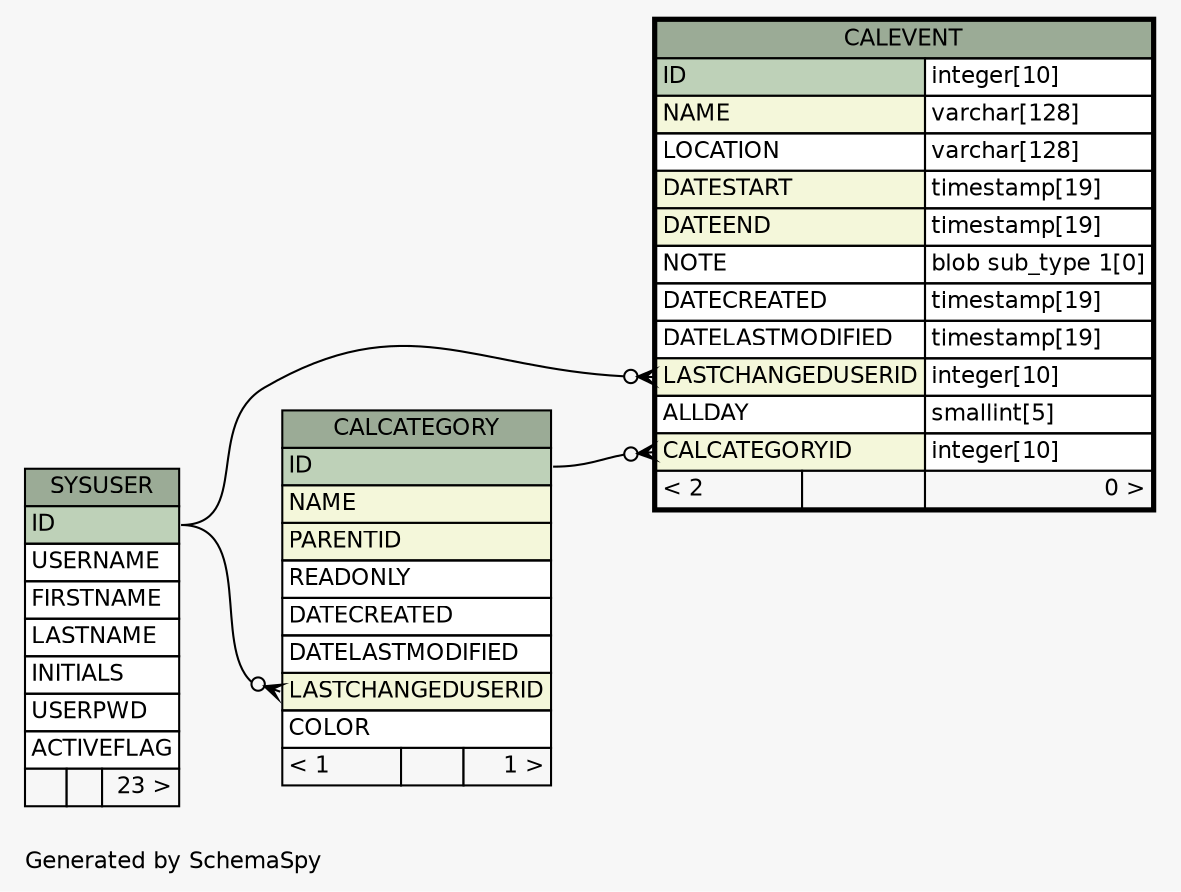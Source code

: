 // dot 2.26.3 on Linux 3.5.0-34-generic
// SchemaSpy rev 590
digraph "oneDegreeRelationshipsDiagram" {
  graph [
    rankdir="RL"
    bgcolor="#f7f7f7"
    label="\nGenerated by SchemaSpy"
    labeljust="l"
    nodesep="0.18"
    ranksep="0.46"
    fontname="Helvetica"
    fontsize="11"
  ];
  node [
    fontname="Helvetica"
    fontsize="11"
    shape="plaintext"
  ];
  edge [
    arrowsize="0.8"
  ];
  "CALCATEGORY":"LASTCHANGEDUSERID":w -> "SYSUSER":"ID":e [arrowhead=none dir=back arrowtail=crowodot];
  "CALEVENT":"CALCATEGORYID":w -> "CALCATEGORY":"ID":e [arrowhead=none dir=back arrowtail=crowodot];
  "CALEVENT":"LASTCHANGEDUSERID":w -> "SYSUSER":"ID":e [arrowhead=none dir=back arrowtail=crowodot];
  "CALCATEGORY" [
    label=<
    <TABLE BORDER="0" CELLBORDER="1" CELLSPACING="0" BGCOLOR="#ffffff">
      <TR><TD COLSPAN="3" BGCOLOR="#9bab96" ALIGN="CENTER">CALCATEGORY</TD></TR>
      <TR><TD PORT="ID" COLSPAN="3" BGCOLOR="#bed1b8" ALIGN="LEFT">ID</TD></TR>
      <TR><TD PORT="NAME" COLSPAN="3" BGCOLOR="#f4f7da" ALIGN="LEFT">NAME</TD></TR>
      <TR><TD PORT="PARENTID" COLSPAN="3" BGCOLOR="#f4f7da" ALIGN="LEFT">PARENTID</TD></TR>
      <TR><TD PORT="READONLY" COLSPAN="3" ALIGN="LEFT">READONLY</TD></TR>
      <TR><TD PORT="DATECREATED" COLSPAN="3" ALIGN="LEFT">DATECREATED</TD></TR>
      <TR><TD PORT="DATELASTMODIFIED" COLSPAN="3" ALIGN="LEFT">DATELASTMODIFIED</TD></TR>
      <TR><TD PORT="LASTCHANGEDUSERID" COLSPAN="3" BGCOLOR="#f4f7da" ALIGN="LEFT">LASTCHANGEDUSERID</TD></TR>
      <TR><TD PORT="COLOR" COLSPAN="3" ALIGN="LEFT">COLOR</TD></TR>
      <TR><TD ALIGN="LEFT" BGCOLOR="#f7f7f7">&lt; 1</TD><TD ALIGN="RIGHT" BGCOLOR="#f7f7f7">  </TD><TD ALIGN="RIGHT" BGCOLOR="#f7f7f7">1 &gt;</TD></TR>
    </TABLE>>
    URL="CALCATEGORY.html"
    tooltip="CALCATEGORY"
  ];
  "CALEVENT" [
    label=<
    <TABLE BORDER="2" CELLBORDER="1" CELLSPACING="0" BGCOLOR="#ffffff">
      <TR><TD COLSPAN="3" BGCOLOR="#9bab96" ALIGN="CENTER">CALEVENT</TD></TR>
      <TR><TD PORT="ID" COLSPAN="2" BGCOLOR="#bed1b8" ALIGN="LEFT">ID</TD><TD PORT="ID.type" ALIGN="LEFT">integer[10]</TD></TR>
      <TR><TD PORT="NAME" COLSPAN="2" BGCOLOR="#f4f7da" ALIGN="LEFT">NAME</TD><TD PORT="NAME.type" ALIGN="LEFT">varchar[128]</TD></TR>
      <TR><TD PORT="LOCATION" COLSPAN="2" ALIGN="LEFT">LOCATION</TD><TD PORT="LOCATION.type" ALIGN="LEFT">varchar[128]</TD></TR>
      <TR><TD PORT="DATESTART" COLSPAN="2" BGCOLOR="#f4f7da" ALIGN="LEFT">DATESTART</TD><TD PORT="DATESTART.type" ALIGN="LEFT">timestamp[19]</TD></TR>
      <TR><TD PORT="DATEEND" COLSPAN="2" BGCOLOR="#f4f7da" ALIGN="LEFT">DATEEND</TD><TD PORT="DATEEND.type" ALIGN="LEFT">timestamp[19]</TD></TR>
      <TR><TD PORT="NOTE" COLSPAN="2" ALIGN="LEFT">NOTE</TD><TD PORT="NOTE.type" ALIGN="LEFT">blob sub_type 1[0]</TD></TR>
      <TR><TD PORT="DATECREATED" COLSPAN="2" ALIGN="LEFT">DATECREATED</TD><TD PORT="DATECREATED.type" ALIGN="LEFT">timestamp[19]</TD></TR>
      <TR><TD PORT="DATELASTMODIFIED" COLSPAN="2" ALIGN="LEFT">DATELASTMODIFIED</TD><TD PORT="DATELASTMODIFIED.type" ALIGN="LEFT">timestamp[19]</TD></TR>
      <TR><TD PORT="LASTCHANGEDUSERID" COLSPAN="2" BGCOLOR="#f4f7da" ALIGN="LEFT">LASTCHANGEDUSERID</TD><TD PORT="LASTCHANGEDUSERID.type" ALIGN="LEFT">integer[10]</TD></TR>
      <TR><TD PORT="ALLDAY" COLSPAN="2" ALIGN="LEFT">ALLDAY</TD><TD PORT="ALLDAY.type" ALIGN="LEFT">smallint[5]</TD></TR>
      <TR><TD PORT="CALCATEGORYID" COLSPAN="2" BGCOLOR="#f4f7da" ALIGN="LEFT">CALCATEGORYID</TD><TD PORT="CALCATEGORYID.type" ALIGN="LEFT">integer[10]</TD></TR>
      <TR><TD ALIGN="LEFT" BGCOLOR="#f7f7f7">&lt; 2</TD><TD ALIGN="RIGHT" BGCOLOR="#f7f7f7">  </TD><TD ALIGN="RIGHT" BGCOLOR="#f7f7f7">0 &gt;</TD></TR>
    </TABLE>>
    URL="CALEVENT.html"
    tooltip="CALEVENT"
  ];
  "SYSUSER" [
    label=<
    <TABLE BORDER="0" CELLBORDER="1" CELLSPACING="0" BGCOLOR="#ffffff">
      <TR><TD COLSPAN="3" BGCOLOR="#9bab96" ALIGN="CENTER">SYSUSER</TD></TR>
      <TR><TD PORT="ID" COLSPAN="3" BGCOLOR="#bed1b8" ALIGN="LEFT">ID</TD></TR>
      <TR><TD PORT="USERNAME" COLSPAN="3" ALIGN="LEFT">USERNAME</TD></TR>
      <TR><TD PORT="FIRSTNAME" COLSPAN="3" ALIGN="LEFT">FIRSTNAME</TD></TR>
      <TR><TD PORT="LASTNAME" COLSPAN="3" ALIGN="LEFT">LASTNAME</TD></TR>
      <TR><TD PORT="INITIALS" COLSPAN="3" ALIGN="LEFT">INITIALS</TD></TR>
      <TR><TD PORT="USERPWD" COLSPAN="3" ALIGN="LEFT">USERPWD</TD></TR>
      <TR><TD PORT="ACTIVEFLAG" COLSPAN="3" ALIGN="LEFT">ACTIVEFLAG</TD></TR>
      <TR><TD ALIGN="LEFT" BGCOLOR="#f7f7f7">  </TD><TD ALIGN="RIGHT" BGCOLOR="#f7f7f7">  </TD><TD ALIGN="RIGHT" BGCOLOR="#f7f7f7">23 &gt;</TD></TR>
    </TABLE>>
    URL="SYSUSER.html"
    tooltip="SYSUSER"
  ];
}
